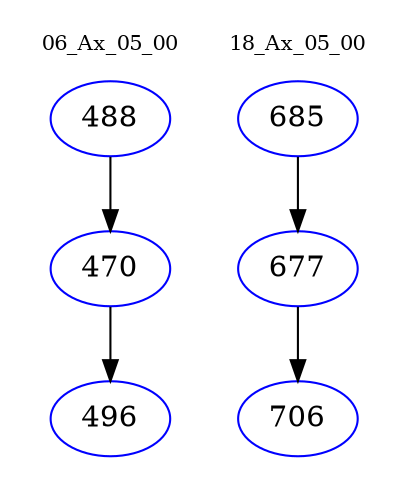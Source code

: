 digraph{
subgraph cluster_0 {
color = white
label = "06_Ax_05_00";
fontsize=10;
T0_488 [label="488", color="blue"]
T0_488 -> T0_470 [color="black"]
T0_470 [label="470", color="blue"]
T0_470 -> T0_496 [color="black"]
T0_496 [label="496", color="blue"]
}
subgraph cluster_1 {
color = white
label = "18_Ax_05_00";
fontsize=10;
T1_685 [label="685", color="blue"]
T1_685 -> T1_677 [color="black"]
T1_677 [label="677", color="blue"]
T1_677 -> T1_706 [color="black"]
T1_706 [label="706", color="blue"]
}
}
